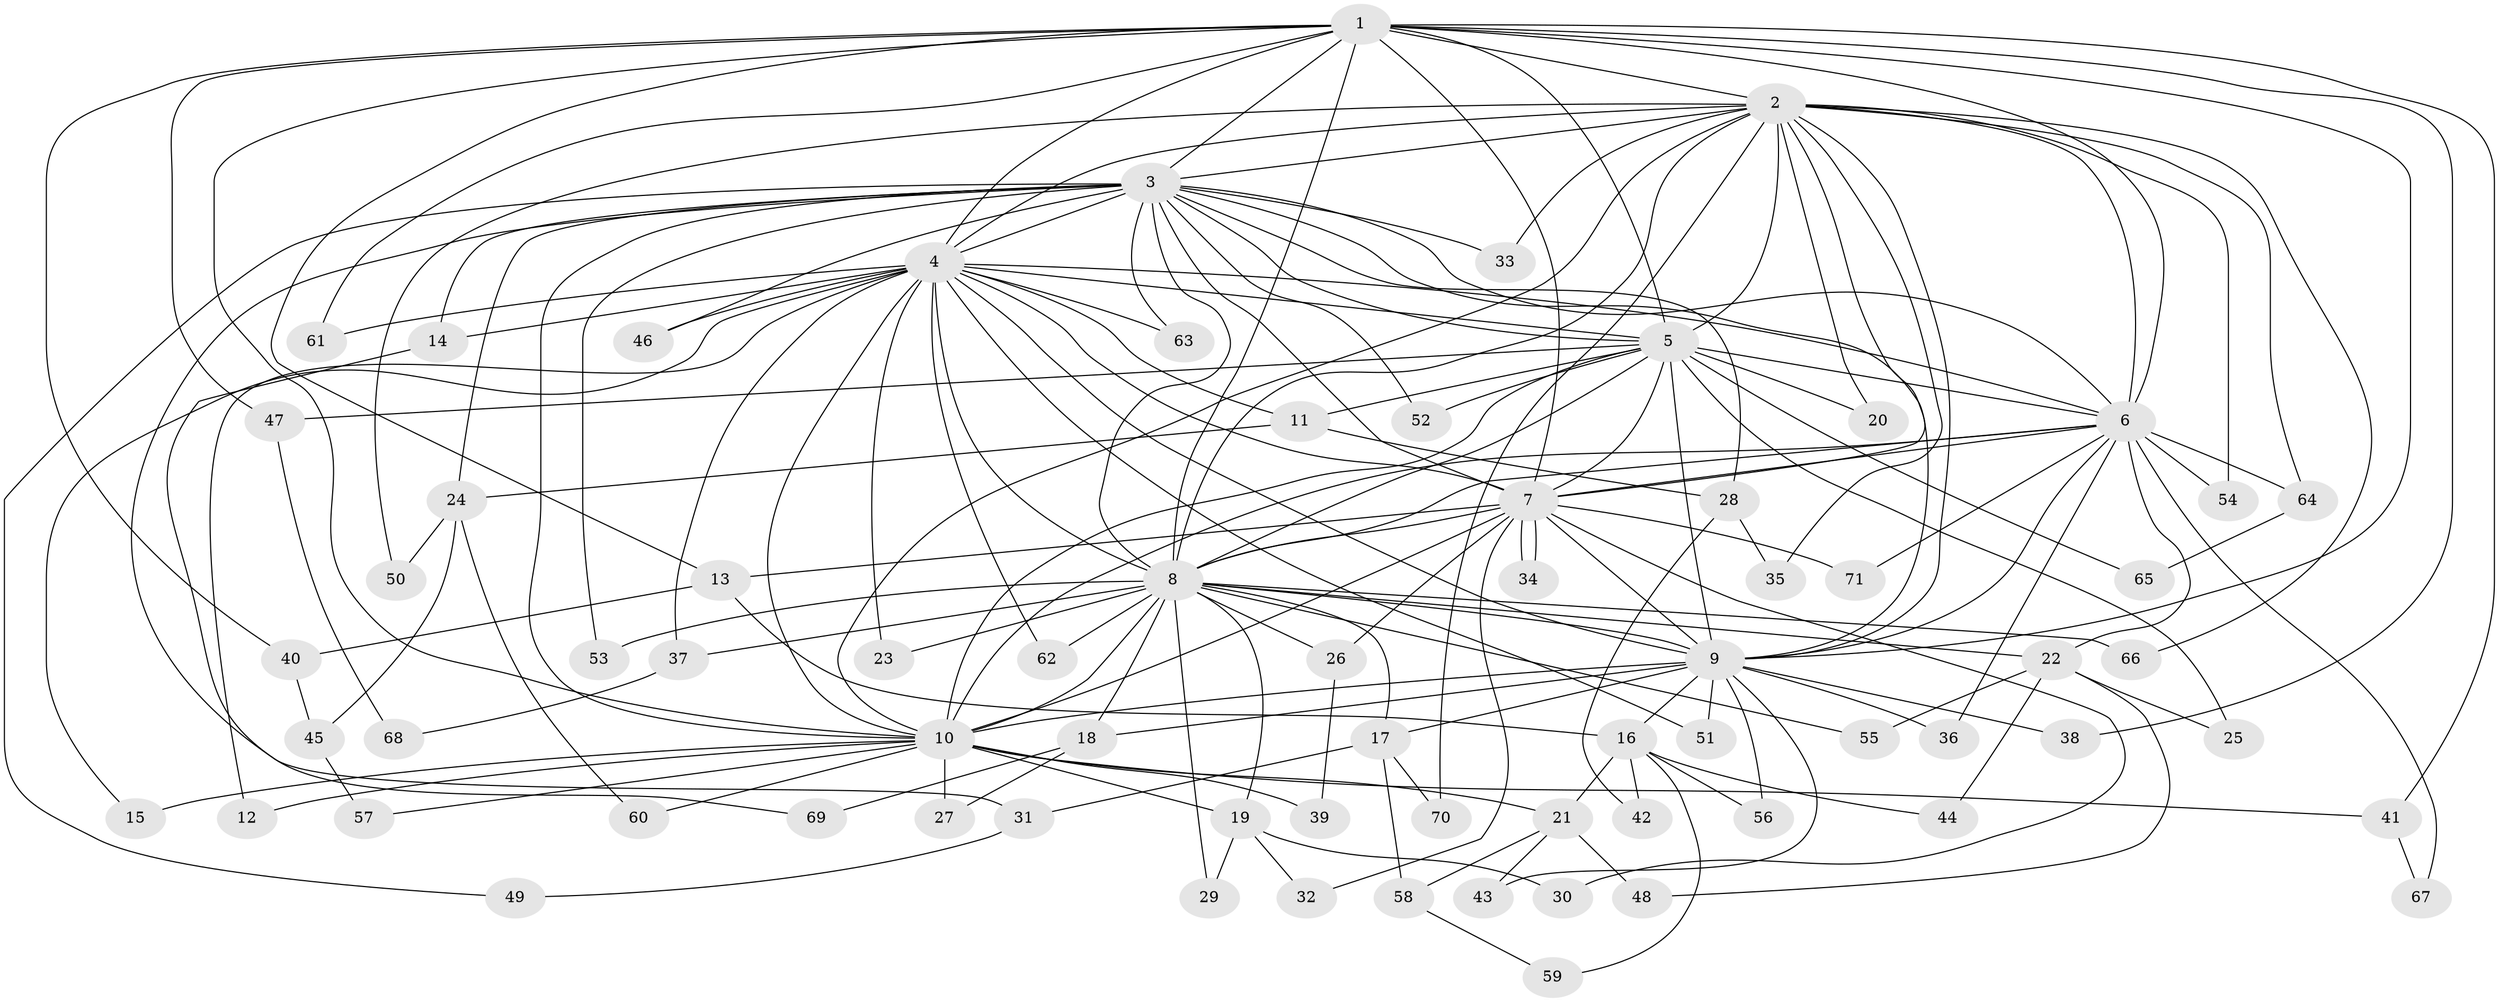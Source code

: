 // coarse degree distribution, {10: 0.09090909090909091, 9: 0.13636363636363635, 11: 0.045454545454545456, 14: 0.045454545454545456, 7: 0.18181818181818182, 6: 0.045454545454545456, 3: 0.09090909090909091, 4: 0.09090909090909091, 5: 0.045454545454545456, 2: 0.18181818181818182, 1: 0.045454545454545456}
// Generated by graph-tools (version 1.1) at 2025/49/03/04/25 22:49:23]
// undirected, 71 vertices, 167 edges
graph export_dot {
  node [color=gray90,style=filled];
  1;
  2;
  3;
  4;
  5;
  6;
  7;
  8;
  9;
  10;
  11;
  12;
  13;
  14;
  15;
  16;
  17;
  18;
  19;
  20;
  21;
  22;
  23;
  24;
  25;
  26;
  27;
  28;
  29;
  30;
  31;
  32;
  33;
  34;
  35;
  36;
  37;
  38;
  39;
  40;
  41;
  42;
  43;
  44;
  45;
  46;
  47;
  48;
  49;
  50;
  51;
  52;
  53;
  54;
  55;
  56;
  57;
  58;
  59;
  60;
  61;
  62;
  63;
  64;
  65;
  66;
  67;
  68;
  69;
  70;
  71;
  1 -- 2;
  1 -- 3;
  1 -- 4;
  1 -- 5;
  1 -- 6;
  1 -- 7;
  1 -- 8;
  1 -- 9;
  1 -- 10;
  1 -- 13;
  1 -- 38;
  1 -- 40;
  1 -- 41;
  1 -- 47;
  1 -- 61;
  2 -- 3;
  2 -- 4;
  2 -- 5;
  2 -- 6;
  2 -- 7;
  2 -- 8;
  2 -- 9;
  2 -- 10;
  2 -- 20;
  2 -- 33;
  2 -- 35;
  2 -- 50;
  2 -- 54;
  2 -- 64;
  2 -- 66;
  2 -- 70;
  3 -- 4;
  3 -- 5;
  3 -- 6;
  3 -- 7;
  3 -- 8;
  3 -- 9;
  3 -- 10;
  3 -- 14;
  3 -- 24;
  3 -- 28;
  3 -- 31;
  3 -- 33;
  3 -- 46;
  3 -- 49;
  3 -- 52;
  3 -- 53;
  3 -- 63;
  4 -- 5;
  4 -- 6;
  4 -- 7;
  4 -- 8;
  4 -- 9;
  4 -- 10;
  4 -- 11;
  4 -- 12;
  4 -- 14;
  4 -- 15;
  4 -- 23;
  4 -- 37;
  4 -- 46;
  4 -- 51;
  4 -- 61;
  4 -- 62;
  4 -- 63;
  5 -- 6;
  5 -- 7;
  5 -- 8;
  5 -- 9;
  5 -- 10;
  5 -- 11;
  5 -- 20;
  5 -- 25;
  5 -- 47;
  5 -- 52;
  5 -- 65;
  6 -- 7;
  6 -- 8;
  6 -- 9;
  6 -- 10;
  6 -- 22;
  6 -- 36;
  6 -- 54;
  6 -- 64;
  6 -- 67;
  6 -- 71;
  7 -- 8;
  7 -- 9;
  7 -- 10;
  7 -- 13;
  7 -- 26;
  7 -- 30;
  7 -- 32;
  7 -- 34;
  7 -- 34;
  7 -- 71;
  8 -- 9;
  8 -- 10;
  8 -- 17;
  8 -- 18;
  8 -- 19;
  8 -- 22;
  8 -- 23;
  8 -- 26;
  8 -- 29;
  8 -- 37;
  8 -- 53;
  8 -- 55;
  8 -- 62;
  8 -- 66;
  9 -- 10;
  9 -- 16;
  9 -- 17;
  9 -- 18;
  9 -- 36;
  9 -- 38;
  9 -- 43;
  9 -- 51;
  9 -- 56;
  10 -- 12;
  10 -- 15;
  10 -- 19;
  10 -- 21;
  10 -- 27;
  10 -- 39;
  10 -- 41;
  10 -- 57;
  10 -- 60;
  11 -- 24;
  11 -- 28;
  13 -- 16;
  13 -- 40;
  14 -- 69;
  16 -- 21;
  16 -- 42;
  16 -- 44;
  16 -- 56;
  16 -- 59;
  17 -- 31;
  17 -- 58;
  17 -- 70;
  18 -- 27;
  18 -- 69;
  19 -- 29;
  19 -- 30;
  19 -- 32;
  21 -- 43;
  21 -- 48;
  21 -- 58;
  22 -- 25;
  22 -- 44;
  22 -- 48;
  22 -- 55;
  24 -- 45;
  24 -- 50;
  24 -- 60;
  26 -- 39;
  28 -- 35;
  28 -- 42;
  31 -- 49;
  37 -- 68;
  40 -- 45;
  41 -- 67;
  45 -- 57;
  47 -- 68;
  58 -- 59;
  64 -- 65;
}
